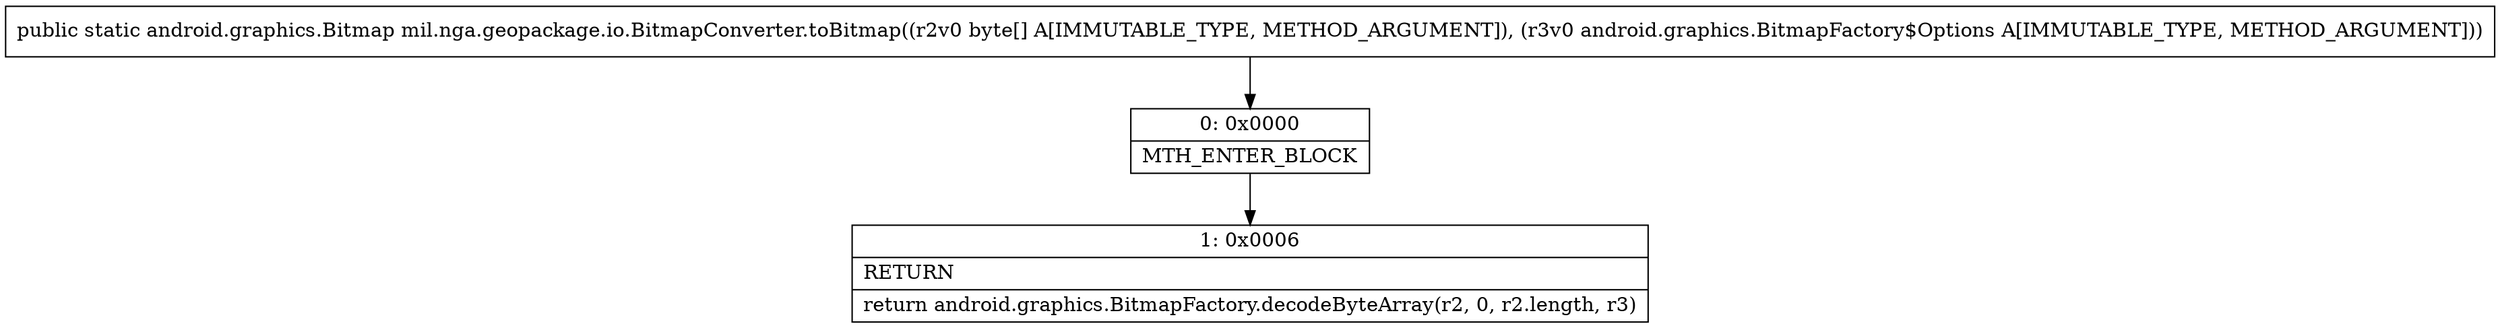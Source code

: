 digraph "CFG formil.nga.geopackage.io.BitmapConverter.toBitmap([BLandroid\/graphics\/BitmapFactory$Options;)Landroid\/graphics\/Bitmap;" {
Node_0 [shape=record,label="{0\:\ 0x0000|MTH_ENTER_BLOCK\l}"];
Node_1 [shape=record,label="{1\:\ 0x0006|RETURN\l|return android.graphics.BitmapFactory.decodeByteArray(r2, 0, r2.length, r3)\l}"];
MethodNode[shape=record,label="{public static android.graphics.Bitmap mil.nga.geopackage.io.BitmapConverter.toBitmap((r2v0 byte[] A[IMMUTABLE_TYPE, METHOD_ARGUMENT]), (r3v0 android.graphics.BitmapFactory$Options A[IMMUTABLE_TYPE, METHOD_ARGUMENT])) }"];
MethodNode -> Node_0;
Node_0 -> Node_1;
}

